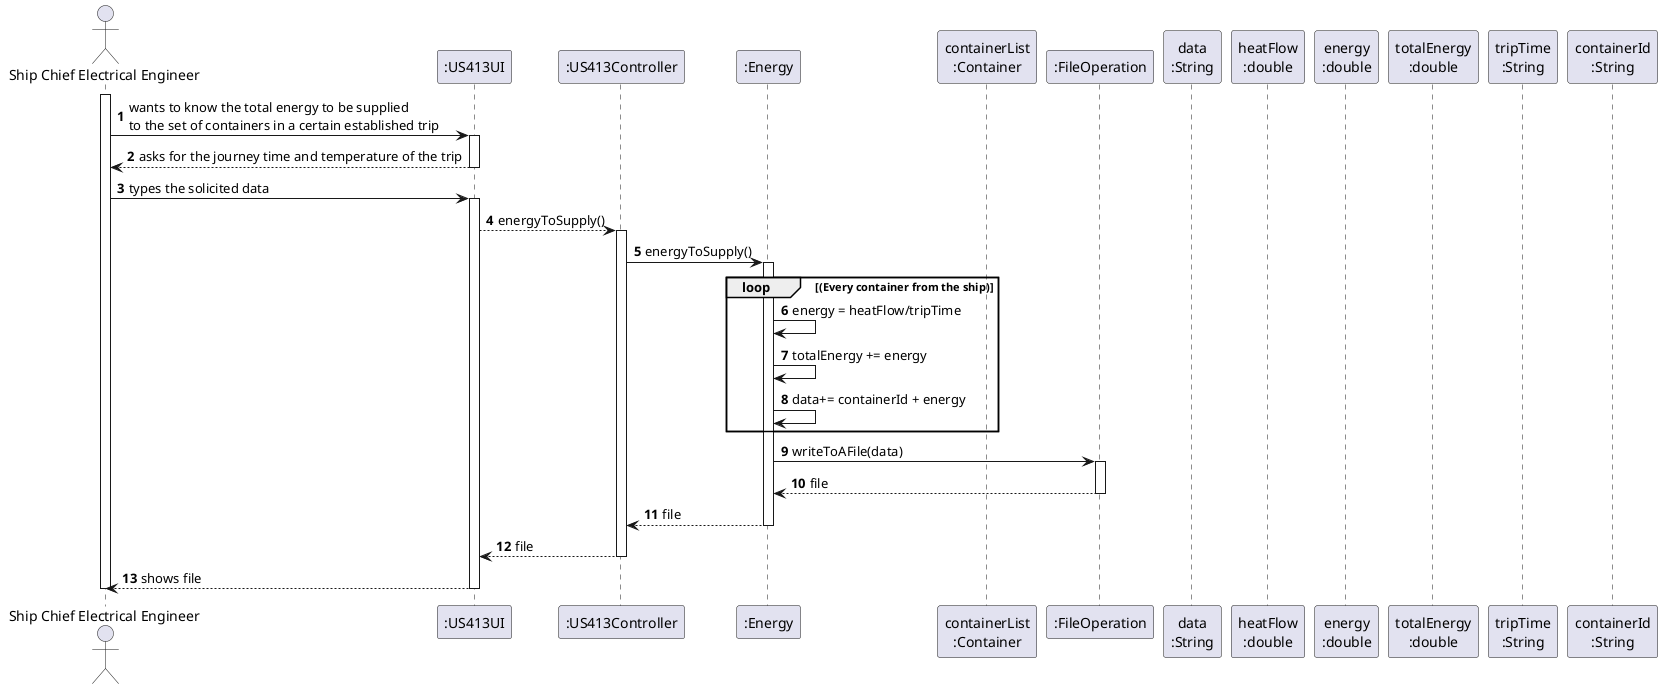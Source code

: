 @startuml
'https://plantuml.com/sequence-diagram

autonumber

actor " Ship Chief Electrical Engineer" as SCEE
participant ":US413UI" as UI
participant ":US413Controller" as CTRL
participant ":Energy" as E
participant "containerList\n:Container"
participant ":FileOperation" as FILE
participant "data\n:String"
participant "heatFlow\n:double"
participant "energy\n:double"
participant "totalEnergy\n:double"
participant "tripTime\n:String"
participant "containerId\n:String"



activate SCEE
SCEE -> UI: wants to know the total energy to be supplied\nto the set of containers in a certain established trip
activate UI
UI --> SCEE: asks for the journey time and temperature of the trip
deactivate UI
SCEE -> UI: types the solicited data

activate UI
UI --> CTRL: energyToSupply()
activate CTRL
CTRL -> E: energyToSupply()
activate E
loop (Every container from the ship)
E -> E: energy = heatFlow/tripTime
E -> E: totalEnergy += energy
E -> E: data+= containerId + energy
end
E -> FILE: writeToAFile(data)
activate FILE
FILE --> E: file
deactivate FILE
E --> CTRL: file
deactivate E
CTRL --> UI: file
deactivate CTRL
UI --> SCEE: shows file
deactivate UI

deactivate SCEE



@enduml